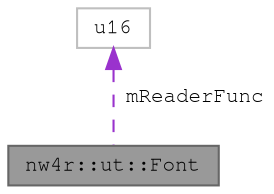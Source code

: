 digraph "nw4r::ut::Font"
{
 // LATEX_PDF_SIZE
  bgcolor="transparent";
  edge [fontname=FreeMono,fontsize=10,labelfontname=FreeMono,labelfontsize=10];
  node [fontname=FreeMono,fontsize=10,shape=box,height=0.2,width=0.4];
  Node1 [label="nw4r::ut::Font",height=0.2,width=0.4,color="gray40", fillcolor="grey60", style="filled", fontcolor="black",tooltip=" "];
  Node2 -> Node1 [dir="back",color="darkorchid3",style="dashed",label=" mReaderFunc" ];
  Node2 [label="u16",height=0.2,width=0.4,color="grey75", fillcolor="white", style="filled",URL="$classu16.html",tooltip=" "];
}
